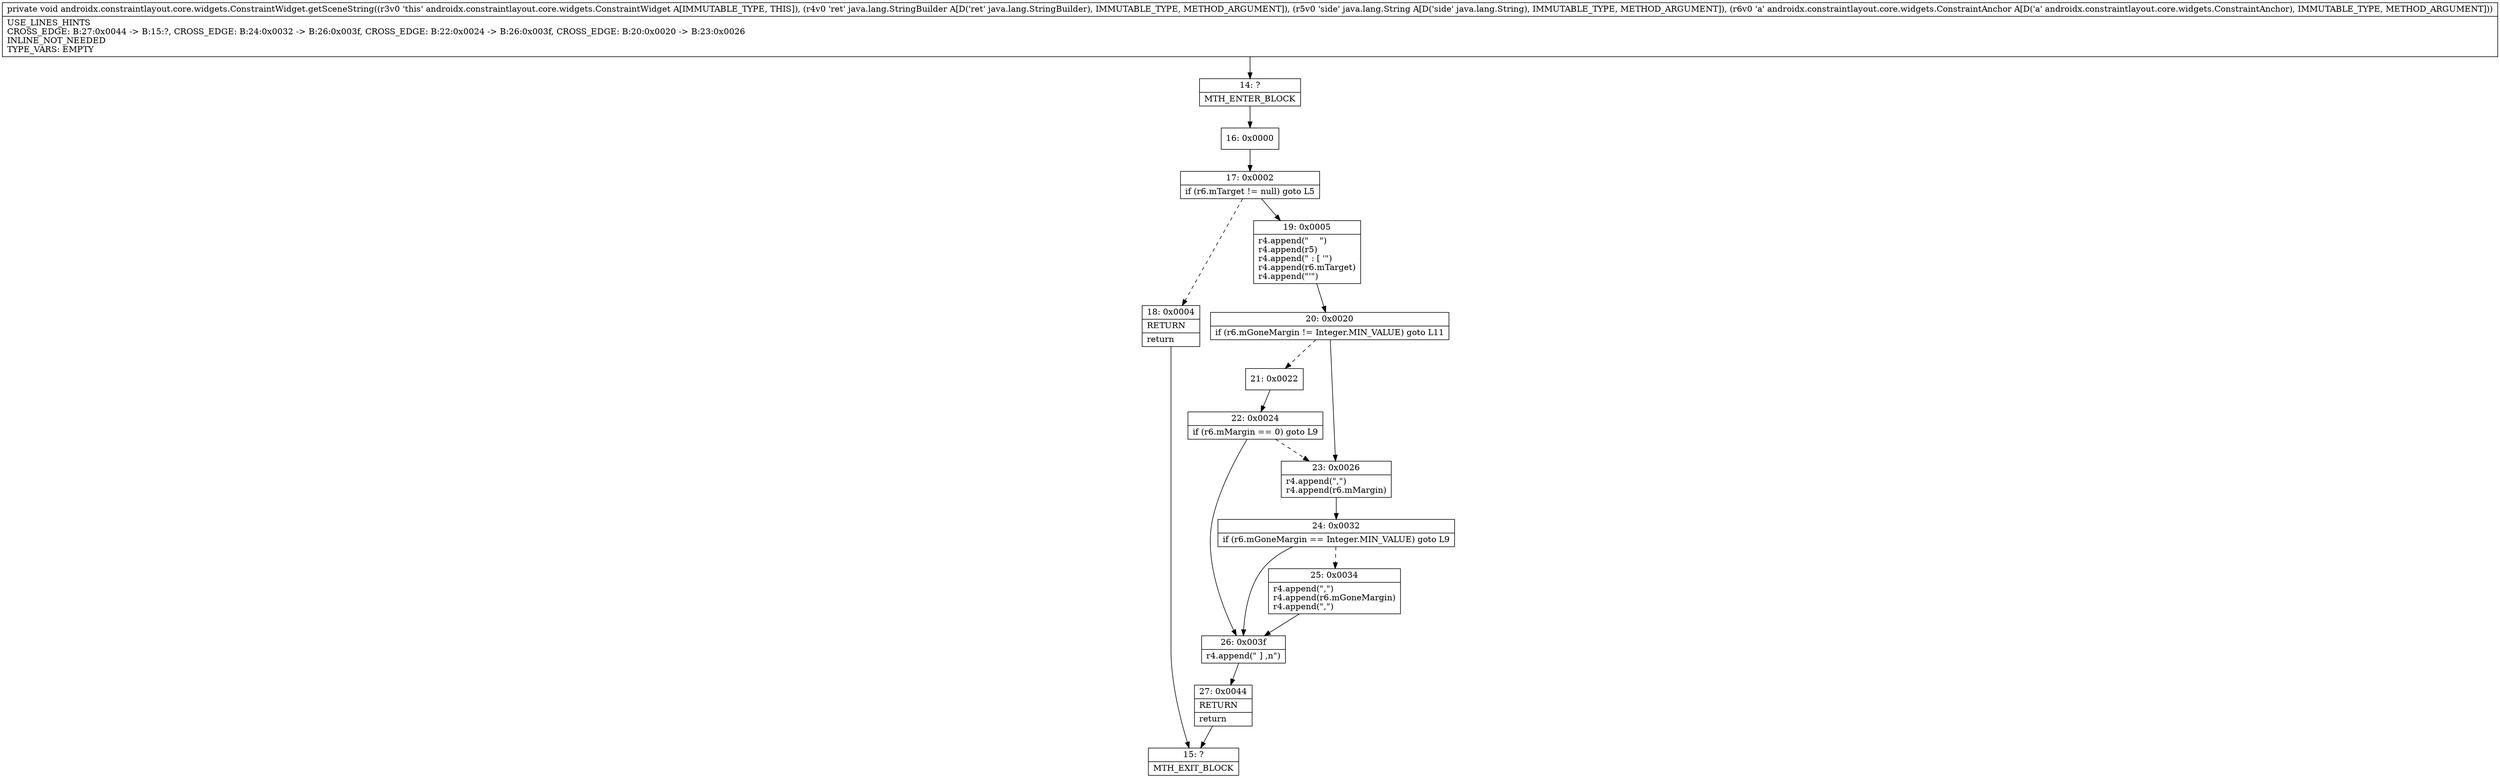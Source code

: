 digraph "CFG forandroidx.constraintlayout.core.widgets.ConstraintWidget.getSceneString(Ljava\/lang\/StringBuilder;Ljava\/lang\/String;Landroidx\/constraintlayout\/core\/widgets\/ConstraintAnchor;)V" {
Node_14 [shape=record,label="{14\:\ ?|MTH_ENTER_BLOCK\l}"];
Node_16 [shape=record,label="{16\:\ 0x0000}"];
Node_17 [shape=record,label="{17\:\ 0x0002|if (r6.mTarget != null) goto L5\l}"];
Node_18 [shape=record,label="{18\:\ 0x0004|RETURN\l|return\l}"];
Node_15 [shape=record,label="{15\:\ ?|MTH_EXIT_BLOCK\l}"];
Node_19 [shape=record,label="{19\:\ 0x0005|r4.append(\"    \")\lr4.append(r5)\lr4.append(\" : [ '\")\lr4.append(r6.mTarget)\lr4.append(\"'\")\l}"];
Node_20 [shape=record,label="{20\:\ 0x0020|if (r6.mGoneMargin != Integer.MIN_VALUE) goto L11\l}"];
Node_21 [shape=record,label="{21\:\ 0x0022}"];
Node_22 [shape=record,label="{22\:\ 0x0024|if (r6.mMargin == 0) goto L9\l}"];
Node_26 [shape=record,label="{26\:\ 0x003f|r4.append(\" ] ,n\")\l}"];
Node_27 [shape=record,label="{27\:\ 0x0044|RETURN\l|return\l}"];
Node_23 [shape=record,label="{23\:\ 0x0026|r4.append(\",\")\lr4.append(r6.mMargin)\l}"];
Node_24 [shape=record,label="{24\:\ 0x0032|if (r6.mGoneMargin == Integer.MIN_VALUE) goto L9\l}"];
Node_25 [shape=record,label="{25\:\ 0x0034|r4.append(\",\")\lr4.append(r6.mGoneMargin)\lr4.append(\",\")\l}"];
MethodNode[shape=record,label="{private void androidx.constraintlayout.core.widgets.ConstraintWidget.getSceneString((r3v0 'this' androidx.constraintlayout.core.widgets.ConstraintWidget A[IMMUTABLE_TYPE, THIS]), (r4v0 'ret' java.lang.StringBuilder A[D('ret' java.lang.StringBuilder), IMMUTABLE_TYPE, METHOD_ARGUMENT]), (r5v0 'side' java.lang.String A[D('side' java.lang.String), IMMUTABLE_TYPE, METHOD_ARGUMENT]), (r6v0 'a' androidx.constraintlayout.core.widgets.ConstraintAnchor A[D('a' androidx.constraintlayout.core.widgets.ConstraintAnchor), IMMUTABLE_TYPE, METHOD_ARGUMENT]))  | USE_LINES_HINTS\lCROSS_EDGE: B:27:0x0044 \-\> B:15:?, CROSS_EDGE: B:24:0x0032 \-\> B:26:0x003f, CROSS_EDGE: B:22:0x0024 \-\> B:26:0x003f, CROSS_EDGE: B:20:0x0020 \-\> B:23:0x0026\lINLINE_NOT_NEEDED\lTYPE_VARS: EMPTY\l}"];
MethodNode -> Node_14;Node_14 -> Node_16;
Node_16 -> Node_17;
Node_17 -> Node_18[style=dashed];
Node_17 -> Node_19;
Node_18 -> Node_15;
Node_19 -> Node_20;
Node_20 -> Node_21[style=dashed];
Node_20 -> Node_23;
Node_21 -> Node_22;
Node_22 -> Node_23[style=dashed];
Node_22 -> Node_26;
Node_26 -> Node_27;
Node_27 -> Node_15;
Node_23 -> Node_24;
Node_24 -> Node_25[style=dashed];
Node_24 -> Node_26;
Node_25 -> Node_26;
}


